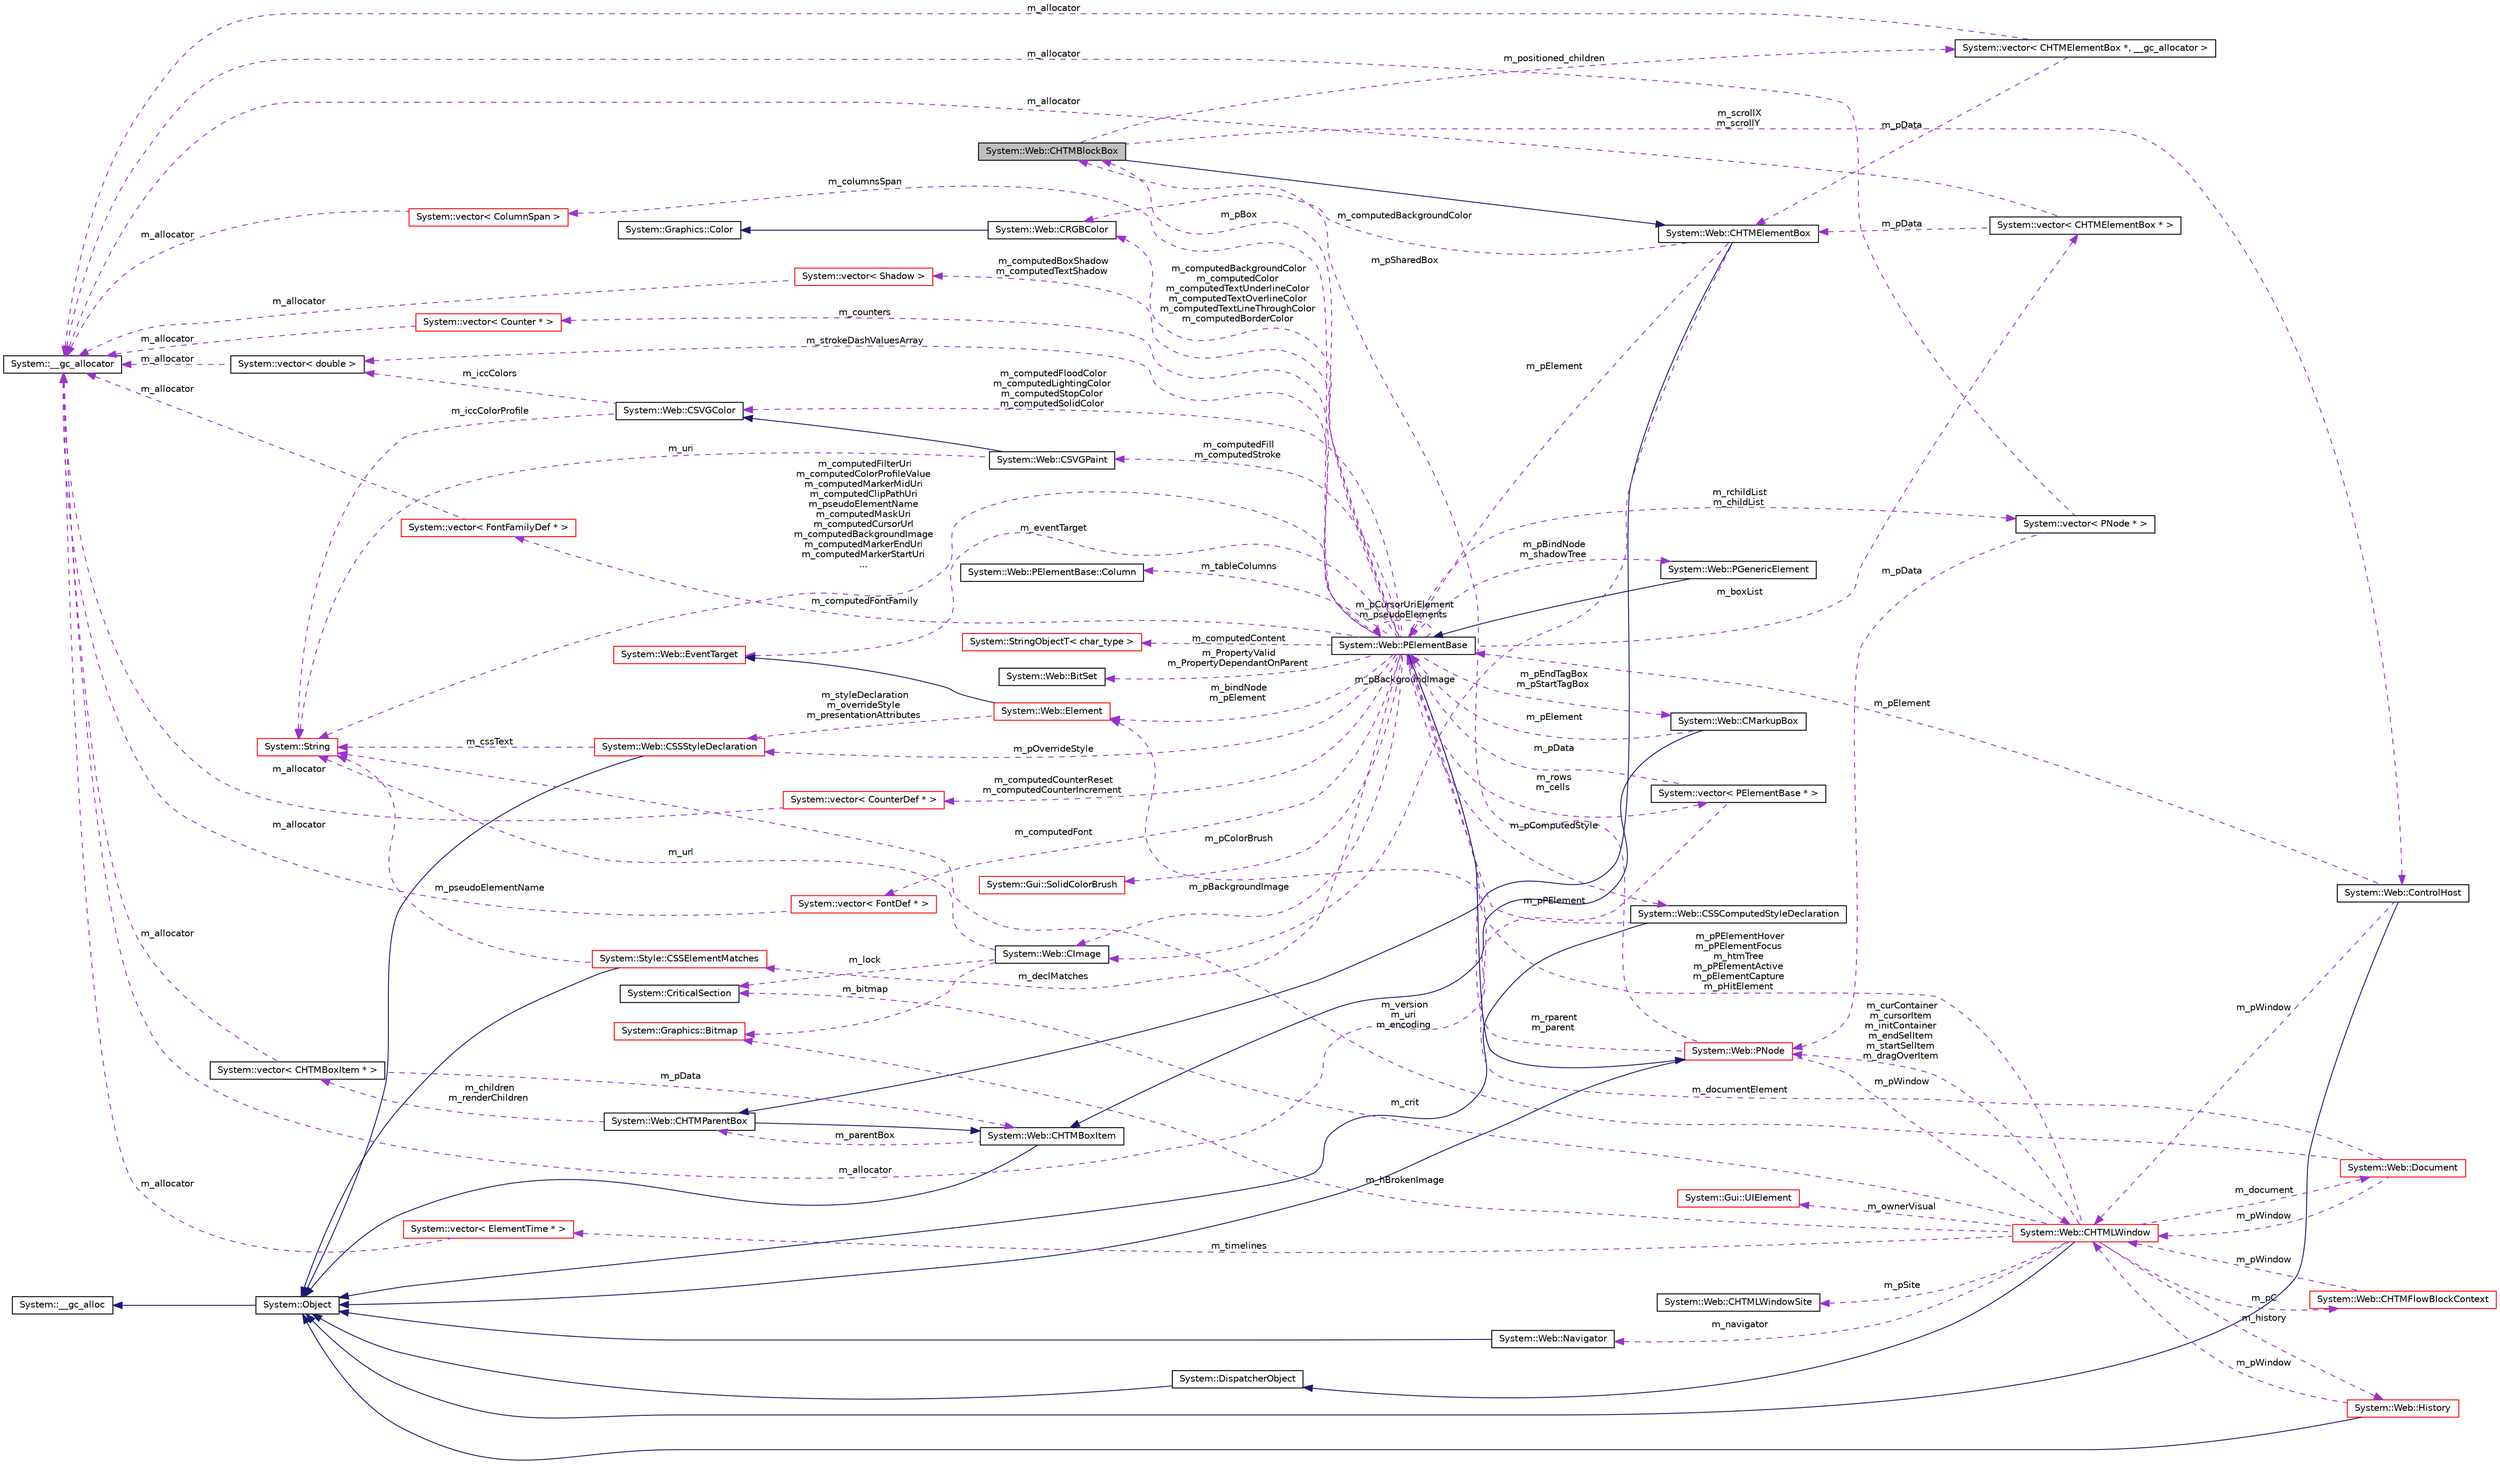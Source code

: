 digraph G
{
  edge [fontname="Helvetica",fontsize="10",labelfontname="Helvetica",labelfontsize="10"];
  node [fontname="Helvetica",fontsize="10",shape=record];
  rankdir="LR";
  Node1 [label="System::Web::CHTMBlockBox",height=0.2,width=0.4,color="black", fillcolor="grey75", style="filled" fontcolor="black"];
  Node2 -> Node1 [dir="back",color="midnightblue",fontsize="10",style="solid",fontname="Helvetica"];
  Node2 [label="System::Web::CHTMElementBox",height=0.2,width=0.4,color="black", fillcolor="white", style="filled",URL="$class_system_1_1_web_1_1_c_h_t_m_element_box.html"];
  Node3 -> Node2 [dir="back",color="midnightblue",fontsize="10",style="solid",fontname="Helvetica"];
  Node3 [label="System::Web::CHTMParentBox",height=0.2,width=0.4,color="black", fillcolor="white", style="filled",URL="$class_system_1_1_web_1_1_c_h_t_m_parent_box.html"];
  Node4 -> Node3 [dir="back",color="midnightblue",fontsize="10",style="solid",fontname="Helvetica"];
  Node4 [label="System::Web::CHTMBoxItem",height=0.2,width=0.4,color="black", fillcolor="white", style="filled",URL="$class_system_1_1_web_1_1_c_h_t_m_box_item.html"];
  Node5 -> Node4 [dir="back",color="midnightblue",fontsize="10",style="solid",fontname="Helvetica"];
  Node5 [label="System::Object",height=0.2,width=0.4,color="black", fillcolor="white", style="filled",URL="$class_system_1_1_object.html"];
  Node6 -> Node5 [dir="back",color="midnightblue",fontsize="10",style="solid",fontname="Helvetica"];
  Node6 [label="System::__gc_alloc",height=0.2,width=0.4,color="black", fillcolor="white", style="filled",URL="$class_system_1_1____gc__alloc.html"];
  Node3 -> Node4 [dir="back",color="darkorchid3",fontsize="10",style="dashed",label=" m_parentBox" ,fontname="Helvetica"];
  Node7 -> Node3 [dir="back",color="darkorchid3",fontsize="10",style="dashed",label=" m_children\nm_renderChildren" ,fontname="Helvetica"];
  Node7 [label="System::vector\< CHTMBoxItem * \>",height=0.2,width=0.4,color="black", fillcolor="white", style="filled",URL="$class_system_1_1vector.html"];
  Node8 -> Node7 [dir="back",color="darkorchid3",fontsize="10",style="dashed",label=" m_allocator" ,fontname="Helvetica"];
  Node8 [label="System::__gc_allocator",height=0.2,width=0.4,color="black", fillcolor="white", style="filled",URL="$class_system_1_1____gc__allocator.html"];
  Node4 -> Node7 [dir="back",color="darkorchid3",fontsize="10",style="dashed",label=" m_pData" ,fontname="Helvetica"];
  Node9 -> Node2 [dir="back",color="darkorchid3",fontsize="10",style="dashed",label=" m_computedBackgroundColor" ,fontname="Helvetica"];
  Node9 [label="System::Web::CRGBColor",height=0.2,width=0.4,color="black", fillcolor="white", style="filled",URL="$class_system_1_1_web_1_1_c_r_g_b_color.html"];
  Node10 -> Node9 [dir="back",color="midnightblue",fontsize="10",style="solid",fontname="Helvetica"];
  Node10 [label="System::Graphics::Color",height=0.2,width=0.4,color="black", fillcolor="white", style="filled",URL="$class_system_1_1_graphics_1_1_color.html"];
  Node11 -> Node2 [dir="back",color="darkorchid3",fontsize="10",style="dashed",label=" m_pBackgroundImage" ,fontname="Helvetica"];
  Node11 [label="System::Web::CImage",height=0.2,width=0.4,color="black", fillcolor="white", style="filled",URL="$class_system_1_1_web_1_1_c_image.html"];
  Node12 -> Node11 [dir="back",color="darkorchid3",fontsize="10",style="dashed",label=" m_lock" ,fontname="Helvetica"];
  Node12 [label="System::CriticalSection",height=0.2,width=0.4,color="black", fillcolor="white", style="filled",URL="$class_system_1_1_critical_section.html"];
  Node13 -> Node11 [dir="back",color="darkorchid3",fontsize="10",style="dashed",label=" m_url" ,fontname="Helvetica"];
  Node13 [label="System::String",height=0.2,width=0.4,color="red", fillcolor="white", style="filled",URL="$class_system_1_1_string.html"];
  Node14 -> Node11 [dir="back",color="darkorchid3",fontsize="10",style="dashed",label=" m_bitmap" ,fontname="Helvetica"];
  Node14 [label="System::Graphics::Bitmap",height=0.2,width=0.4,color="red", fillcolor="white", style="filled",URL="$class_system_1_1_graphics_1_1_bitmap.html"];
  Node15 -> Node2 [dir="back",color="darkorchid3",fontsize="10",style="dashed",label=" m_pElement" ,fontname="Helvetica"];
  Node15 [label="System::Web::PElementBase",height=0.2,width=0.4,color="black", fillcolor="white", style="filled",URL="$class_system_1_1_web_1_1_p_element_base.html"];
  Node16 -> Node15 [dir="back",color="midnightblue",fontsize="10",style="solid",fontname="Helvetica"];
  Node16 [label="System::Web::PNode",height=0.2,width=0.4,color="red", fillcolor="white", style="filled",URL="$class_system_1_1_web_1_1_p_node.html"];
  Node5 -> Node16 [dir="back",color="midnightblue",fontsize="10",style="solid",fontname="Helvetica"];
  Node17 -> Node16 [dir="back",color="darkorchid3",fontsize="10",style="dashed",label=" m_pWindow" ,fontname="Helvetica"];
  Node17 [label="System::Web::CHTMLWindow",height=0.2,width=0.4,color="red", fillcolor="white", style="filled",URL="$class_system_1_1_web_1_1_c_h_t_m_l_window.html"];
  Node18 -> Node17 [dir="back",color="midnightblue",fontsize="10",style="solid",fontname="Helvetica"];
  Node18 [label="System::DispatcherObject",height=0.2,width=0.4,color="black", fillcolor="white", style="filled",URL="$class_system_1_1_dispatcher_object.html"];
  Node5 -> Node18 [dir="back",color="midnightblue",fontsize="10",style="solid",fontname="Helvetica"];
  Node19 -> Node17 [dir="back",color="darkorchid3",fontsize="10",style="dashed",label=" m_pSite" ,fontname="Helvetica"];
  Node19 [label="System::Web::CHTMLWindowSite",height=0.2,width=0.4,color="black", fillcolor="white", style="filled",URL="$class_system_1_1_web_1_1_c_h_t_m_l_window_site.html"];
  Node20 -> Node17 [dir="back",color="darkorchid3",fontsize="10",style="dashed",label=" m_document" ,fontname="Helvetica"];
  Node20 [label="System::Web::Document",height=0.2,width=0.4,color="red", fillcolor="white", style="filled",URL="$class_system_1_1_web_1_1_document.html"];
  Node17 -> Node20 [dir="back",color="darkorchid3",fontsize="10",style="dashed",label=" m_pWindow" ,fontname="Helvetica"];
  Node13 -> Node20 [dir="back",color="darkorchid3",fontsize="10",style="dashed",label=" m_version\nm_uri\nm_encoding" ,fontname="Helvetica"];
  Node21 -> Node20 [dir="back",color="darkorchid3",fontsize="10",style="dashed",label=" m_documentElement" ,fontname="Helvetica"];
  Node21 [label="System::Web::Element",height=0.2,width=0.4,color="red", fillcolor="white", style="filled",URL="$class_system_1_1_web_1_1_element.html"];
  Node22 -> Node21 [dir="back",color="midnightblue",fontsize="10",style="solid",fontname="Helvetica"];
  Node22 [label="System::Web::EventTarget",height=0.2,width=0.4,color="red", fillcolor="white", style="filled",URL="$class_system_1_1_web_1_1_event_target.html"];
  Node23 -> Node21 [dir="back",color="darkorchid3",fontsize="10",style="dashed",label=" m_styleDeclaration\nm_overrideStyle\nm_presentationAttributes" ,fontname="Helvetica"];
  Node23 [label="System::Web::CSSStyleDeclaration",height=0.2,width=0.4,color="red", fillcolor="white", style="filled",URL="$class_system_1_1_web_1_1_c_s_s_style_declaration.html"];
  Node5 -> Node23 [dir="back",color="midnightblue",fontsize="10",style="solid",fontname="Helvetica"];
  Node13 -> Node23 [dir="back",color="darkorchid3",fontsize="10",style="dashed",label=" m_cssText" ,fontname="Helvetica"];
  Node12 -> Node17 [dir="back",color="darkorchid3",fontsize="10",style="dashed",label=" m_crit" ,fontname="Helvetica"];
  Node24 -> Node17 [dir="back",color="darkorchid3",fontsize="10",style="dashed",label=" m_navigator" ,fontname="Helvetica"];
  Node24 [label="System::Web::Navigator",height=0.2,width=0.4,color="black", fillcolor="white", style="filled",URL="$class_system_1_1_web_1_1_navigator.html"];
  Node5 -> Node24 [dir="back",color="midnightblue",fontsize="10",style="solid",fontname="Helvetica"];
  Node25 -> Node17 [dir="back",color="darkorchid3",fontsize="10",style="dashed",label=" m_history" ,fontname="Helvetica"];
  Node25 [label="System::Web::History",height=0.2,width=0.4,color="red", fillcolor="white", style="filled",URL="$class_system_1_1_web_1_1_history.html"];
  Node5 -> Node25 [dir="back",color="midnightblue",fontsize="10",style="solid",fontname="Helvetica"];
  Node17 -> Node25 [dir="back",color="darkorchid3",fontsize="10",style="dashed",label=" m_pWindow" ,fontname="Helvetica"];
  Node26 -> Node17 [dir="back",color="darkorchid3",fontsize="10",style="dashed",label=" m_ownerVisual" ,fontname="Helvetica"];
  Node26 [label="System::Gui::UIElement",height=0.2,width=0.4,color="red", fillcolor="white", style="filled",URL="$class_system_1_1_gui_1_1_u_i_element.html"];
  Node27 -> Node17 [dir="back",color="darkorchid3",fontsize="10",style="dashed",label=" m_timelines" ,fontname="Helvetica"];
  Node27 [label="System::vector\< ElementTime * \>",height=0.2,width=0.4,color="red", fillcolor="white", style="filled",URL="$class_system_1_1vector.html"];
  Node8 -> Node27 [dir="back",color="darkorchid3",fontsize="10",style="dashed",label=" m_allocator" ,fontname="Helvetica"];
  Node28 -> Node17 [dir="back",color="darkorchid3",fontsize="10",style="dashed",label=" m_pC" ,fontname="Helvetica"];
  Node28 [label="System::Web::CHTMFlowBlockContext",height=0.2,width=0.4,color="red", fillcolor="white", style="filled",URL="$class_system_1_1_web_1_1_c_h_t_m_flow_block_context.html"];
  Node17 -> Node28 [dir="back",color="darkorchid3",fontsize="10",style="dashed",label=" m_pWindow" ,fontname="Helvetica"];
  Node16 -> Node17 [dir="back",color="darkorchid3",fontsize="10",style="dashed",label=" m_curContainer\nm_cursorItem\nm_initContainer\nm_endSelItem\nm_startSelItem\nm_dragOverItem" ,fontname="Helvetica"];
  Node14 -> Node17 [dir="back",color="darkorchid3",fontsize="10",style="dashed",label=" m_hBrokenImage" ,fontname="Helvetica"];
  Node15 -> Node17 [dir="back",color="darkorchid3",fontsize="10",style="dashed",label=" m_pPElementHover\nm_pPElementFocus\nm_htmTree\nm_pPElementActive\nm_pElementCapture\nm_pHitElement" ,fontname="Helvetica"];
  Node15 -> Node16 [dir="back",color="darkorchid3",fontsize="10",style="dashed",label=" m_rparent\nm_parent" ,fontname="Helvetica"];
  Node1 -> Node16 [dir="back",color="darkorchid3",fontsize="10",style="dashed",label=" m_pSharedBox" ,fontname="Helvetica"];
  Node22 -> Node15 [dir="back",color="darkorchid3",fontsize="10",style="dashed",label=" m_eventTarget" ,fontname="Helvetica"];
  Node9 -> Node15 [dir="back",color="darkorchid3",fontsize="10",style="dashed",label=" m_computedBackgroundColor\nm_computedColor\nm_computedTextUnderlineColor\nm_computedTextOverlineColor\nm_computedTextLineThroughColor\nm_computedBorderColor" ,fontname="Helvetica"];
  Node29 -> Node15 [dir="back",color="darkorchid3",fontsize="10",style="dashed",label=" m_computedCounterReset\nm_computedCounterIncrement" ,fontname="Helvetica"];
  Node29 [label="System::vector\< CounterDef * \>",height=0.2,width=0.4,color="red", fillcolor="white", style="filled",URL="$class_system_1_1vector.html"];
  Node8 -> Node29 [dir="back",color="darkorchid3",fontsize="10",style="dashed",label=" m_allocator" ,fontname="Helvetica"];
  Node30 -> Node15 [dir="back",color="darkorchid3",fontsize="10",style="dashed",label=" m_boxList" ,fontname="Helvetica"];
  Node30 [label="System::vector\< CHTMElementBox * \>",height=0.2,width=0.4,color="black", fillcolor="white", style="filled",URL="$class_system_1_1vector.html"];
  Node2 -> Node30 [dir="back",color="darkorchid3",fontsize="10",style="dashed",label=" m_pData" ,fontname="Helvetica"];
  Node8 -> Node30 [dir="back",color="darkorchid3",fontsize="10",style="dashed",label=" m_allocator" ,fontname="Helvetica"];
  Node31 -> Node15 [dir="back",color="darkorchid3",fontsize="10",style="dashed",label=" m_counters" ,fontname="Helvetica"];
  Node31 [label="System::vector\< Counter * \>",height=0.2,width=0.4,color="red", fillcolor="white", style="filled",URL="$class_system_1_1vector.html"];
  Node8 -> Node31 [dir="back",color="darkorchid3",fontsize="10",style="dashed",label=" m_allocator" ,fontname="Helvetica"];
  Node32 -> Node15 [dir="back",color="darkorchid3",fontsize="10",style="dashed",label=" m_tableColumns" ,fontname="Helvetica"];
  Node32 [label="System::Web::PElementBase::Column",height=0.2,width=0.4,color="black", fillcolor="white", style="filled",URL="$struct_system_1_1_web_1_1_p_element_base_1_1_column.html"];
  Node11 -> Node15 [dir="back",color="darkorchid3",fontsize="10",style="dashed",label=" m_pBackgroundImage" ,fontname="Helvetica"];
  Node33 -> Node15 [dir="back",color="darkorchid3",fontsize="10",style="dashed",label=" m_pEndTagBox\nm_pStartTagBox" ,fontname="Helvetica"];
  Node33 [label="System::Web::CMarkupBox",height=0.2,width=0.4,color="black", fillcolor="white", style="filled",URL="$class_system_1_1_web_1_1_c_markup_box.html"];
  Node4 -> Node33 [dir="back",color="midnightblue",fontsize="10",style="solid",fontname="Helvetica"];
  Node15 -> Node33 [dir="back",color="darkorchid3",fontsize="10",style="dashed",label=" m_pElement" ,fontname="Helvetica"];
  Node34 -> Node15 [dir="back",color="darkorchid3",fontsize="10",style="dashed",label=" m_rows\nm_cells" ,fontname="Helvetica"];
  Node34 [label="System::vector\< PElementBase * \>",height=0.2,width=0.4,color="black", fillcolor="white", style="filled",URL="$class_system_1_1vector.html"];
  Node8 -> Node34 [dir="back",color="darkorchid3",fontsize="10",style="dashed",label=" m_allocator" ,fontname="Helvetica"];
  Node15 -> Node34 [dir="back",color="darkorchid3",fontsize="10",style="dashed",label=" m_pData" ,fontname="Helvetica"];
  Node35 -> Node15 [dir="back",color="darkorchid3",fontsize="10",style="dashed",label=" m_computedFill\nm_computedStroke" ,fontname="Helvetica"];
  Node35 [label="System::Web::CSVGPaint",height=0.2,width=0.4,color="black", fillcolor="white", style="filled",URL="$class_system_1_1_web_1_1_c_s_v_g_paint.html"];
  Node36 -> Node35 [dir="back",color="midnightblue",fontsize="10",style="solid",fontname="Helvetica"];
  Node36 [label="System::Web::CSVGColor",height=0.2,width=0.4,color="black", fillcolor="white", style="filled",URL="$class_system_1_1_web_1_1_c_s_v_g_color.html"];
  Node13 -> Node36 [dir="back",color="darkorchid3",fontsize="10",style="dashed",label=" m_iccColorProfile" ,fontname="Helvetica"];
  Node37 -> Node36 [dir="back",color="darkorchid3",fontsize="10",style="dashed",label=" m_iccColors" ,fontname="Helvetica"];
  Node37 [label="System::vector\< double \>",height=0.2,width=0.4,color="black", fillcolor="white", style="filled",URL="$class_system_1_1vector.html"];
  Node8 -> Node37 [dir="back",color="darkorchid3",fontsize="10",style="dashed",label=" m_allocator" ,fontname="Helvetica"];
  Node13 -> Node35 [dir="back",color="darkorchid3",fontsize="10",style="dashed",label=" m_uri" ,fontname="Helvetica"];
  Node38 -> Node15 [dir="back",color="darkorchid3",fontsize="10",style="dashed",label=" m_computedFont" ,fontname="Helvetica"];
  Node38 [label="System::vector\< FontDef * \>",height=0.2,width=0.4,color="red", fillcolor="white", style="filled",URL="$class_system_1_1vector.html"];
  Node8 -> Node38 [dir="back",color="darkorchid3",fontsize="10",style="dashed",label=" m_allocator" ,fontname="Helvetica"];
  Node39 -> Node15 [dir="back",color="darkorchid3",fontsize="10",style="dashed",label=" m_columnsSpan" ,fontname="Helvetica"];
  Node39 [label="System::vector\< ColumnSpan \>",height=0.2,width=0.4,color="red", fillcolor="white", style="filled",URL="$class_system_1_1vector.html"];
  Node8 -> Node39 [dir="back",color="darkorchid3",fontsize="10",style="dashed",label=" m_allocator" ,fontname="Helvetica"];
  Node40 -> Node15 [dir="back",color="darkorchid3",fontsize="10",style="dashed",label=" m_pComputedStyle" ,fontname="Helvetica"];
  Node40 [label="System::Web::CSSComputedStyleDeclaration",height=0.2,width=0.4,color="black", fillcolor="white", style="filled",URL="$class_system_1_1_web_1_1_c_s_s_computed_style_declaration.html"];
  Node5 -> Node40 [dir="back",color="midnightblue",fontsize="10",style="solid",fontname="Helvetica"];
  Node15 -> Node40 [dir="back",color="darkorchid3",fontsize="10",style="dashed",label=" m_pPElement" ,fontname="Helvetica"];
  Node41 -> Node15 [dir="back",color="darkorchid3",fontsize="10",style="dashed",label=" m_rchildList\nm_childList" ,fontname="Helvetica"];
  Node41 [label="System::vector\< PNode * \>",height=0.2,width=0.4,color="black", fillcolor="white", style="filled",URL="$class_system_1_1vector.html"];
  Node8 -> Node41 [dir="back",color="darkorchid3",fontsize="10",style="dashed",label=" m_allocator" ,fontname="Helvetica"];
  Node16 -> Node41 [dir="back",color="darkorchid3",fontsize="10",style="dashed",label=" m_pData" ,fontname="Helvetica"];
  Node13 -> Node15 [dir="back",color="darkorchid3",fontsize="10",style="dashed",label=" m_computedFilterUri\nm_computedColorProfileValue\nm_computedMarkerMidUri\nm_computedClipPathUri\nm_pseudoElementName\nm_computedMaskUri\nm_computedCursorUrl\nm_computedBackgroundImage\nm_computedMarkerEndUri\nm_computedMarkerStartUri\n..." ,fontname="Helvetica"];
  Node23 -> Node15 [dir="back",color="darkorchid3",fontsize="10",style="dashed",label=" m_pOverrideStyle" ,fontname="Helvetica"];
  Node42 -> Node15 [dir="back",color="darkorchid3",fontsize="10",style="dashed",label=" m_pBindNode\nm_shadowTree" ,fontname="Helvetica"];
  Node42 [label="System::Web::PGenericElement",height=0.2,width=0.4,color="black", fillcolor="white", style="filled",URL="$class_system_1_1_web_1_1_p_generic_element.html"];
  Node15 -> Node42 [dir="back",color="midnightblue",fontsize="10",style="solid",fontname="Helvetica"];
  Node36 -> Node15 [dir="back",color="darkorchid3",fontsize="10",style="dashed",label=" m_computedFloodColor\nm_computedLightingColor\nm_computedStopColor\nm_computedSolidColor" ,fontname="Helvetica"];
  Node43 -> Node15 [dir="back",color="darkorchid3",fontsize="10",style="dashed",label=" m_computedBoxShadow\nm_computedTextShadow" ,fontname="Helvetica"];
  Node43 [label="System::vector\< Shadow \>",height=0.2,width=0.4,color="red", fillcolor="white", style="filled",URL="$class_system_1_1vector.html"];
  Node8 -> Node43 [dir="back",color="darkorchid3",fontsize="10",style="dashed",label=" m_allocator" ,fontname="Helvetica"];
  Node21 -> Node15 [dir="back",color="darkorchid3",fontsize="10",style="dashed",label=" m_bindNode\nm_pElement" ,fontname="Helvetica"];
  Node15 -> Node15 [dir="back",color="darkorchid3",fontsize="10",style="dashed",label=" m_pCursorUriElement\nm_pseudoElements" ,fontname="Helvetica"];
  Node1 -> Node15 [dir="back",color="darkorchid3",fontsize="10",style="dashed",label=" m_pBox" ,fontname="Helvetica"];
  Node37 -> Node15 [dir="back",color="darkorchid3",fontsize="10",style="dashed",label=" m_strokeDashValuesArray" ,fontname="Helvetica"];
  Node44 -> Node15 [dir="back",color="darkorchid3",fontsize="10",style="dashed",label=" m_computedContent" ,fontname="Helvetica"];
  Node44 [label="System::StringObjectT\< char_type \>",height=0.2,width=0.4,color="red", fillcolor="white", style="filled",URL="$class_system_1_1_string_object_t.html"];
  Node45 -> Node15 [dir="back",color="darkorchid3",fontsize="10",style="dashed",label=" m_computedFontFamily" ,fontname="Helvetica"];
  Node45 [label="System::vector\< FontFamilyDef * \>",height=0.2,width=0.4,color="red", fillcolor="white", style="filled",URL="$class_system_1_1vector.html"];
  Node8 -> Node45 [dir="back",color="darkorchid3",fontsize="10",style="dashed",label=" m_allocator" ,fontname="Helvetica"];
  Node46 -> Node15 [dir="back",color="darkorchid3",fontsize="10",style="dashed",label=" m_PropertyValid\nm_PropertyDependantOnParent" ,fontname="Helvetica"];
  Node46 [label="System::Web::BitSet",height=0.2,width=0.4,color="black", fillcolor="white", style="filled",URL="$class_system_1_1_web_1_1_bit_set.html"];
  Node47 -> Node15 [dir="back",color="darkorchid3",fontsize="10",style="dashed",label=" m_pColorBrush" ,fontname="Helvetica"];
  Node47 [label="System::Gui::SolidColorBrush",height=0.2,width=0.4,color="red", fillcolor="white", style="filled",URL="$class_system_1_1_gui_1_1_solid_color_brush.html"];
  Node48 -> Node15 [dir="back",color="darkorchid3",fontsize="10",style="dashed",label=" m_declMatches" ,fontname="Helvetica"];
  Node48 [label="System::Style::CSSElementMatches",height=0.2,width=0.4,color="red", fillcolor="white", style="filled",URL="$class_system_1_1_style_1_1_c_s_s_element_matches.html"];
  Node5 -> Node48 [dir="back",color="midnightblue",fontsize="10",style="solid",fontname="Helvetica"];
  Node13 -> Node48 [dir="back",color="darkorchid3",fontsize="10",style="dashed",label=" m_pseudoElementName" ,fontname="Helvetica"];
  Node49 -> Node1 [dir="back",color="darkorchid3",fontsize="10",style="dashed",label=" m_positioned_children" ,fontname="Helvetica"];
  Node49 [label="System::vector\< CHTMElementBox *, __gc_allocator \>",height=0.2,width=0.4,color="black", fillcolor="white", style="filled",URL="$class_system_1_1vector.html"];
  Node2 -> Node49 [dir="back",color="darkorchid3",fontsize="10",style="dashed",label=" m_pData" ,fontname="Helvetica"];
  Node8 -> Node49 [dir="back",color="darkorchid3",fontsize="10",style="dashed",label=" m_allocator" ,fontname="Helvetica"];
  Node50 -> Node1 [dir="back",color="darkorchid3",fontsize="10",style="dashed",label=" m_scrollX\nm_scrollY" ,fontname="Helvetica"];
  Node50 [label="System::Web::ControlHost",height=0.2,width=0.4,color="black", fillcolor="white", style="filled",URL="$class_system_1_1_web_1_1_control_host.html"];
  Node5 -> Node50 [dir="back",color="midnightblue",fontsize="10",style="solid",fontname="Helvetica"];
  Node17 -> Node50 [dir="back",color="darkorchid3",fontsize="10",style="dashed",label=" m_pWindow" ,fontname="Helvetica"];
  Node15 -> Node50 [dir="back",color="darkorchid3",fontsize="10",style="dashed",label=" m_pElement" ,fontname="Helvetica"];
}
